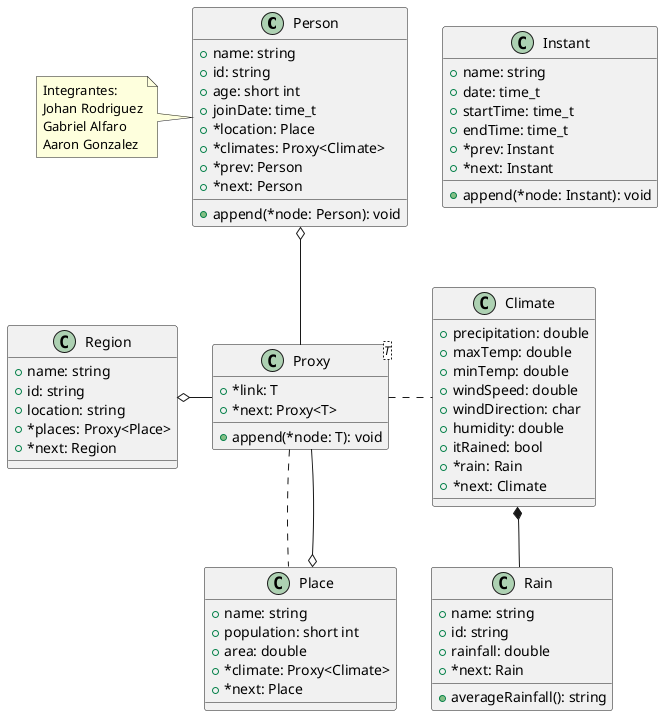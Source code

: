 @startuml Prueba

class Person {
    + name: string
    + id: string
    + age: short int
    + joinDate: time_t
    + *location: Place
    + *climates: Proxy<Climate>
    + *prev: Person
    + *next: Person

    + append(*node: Person): void
}

class Proxy<T> {
    + *link: T
    + *next: Proxy<T>

    + append(*node: T): void
}

class Climate {
    + precipitation: double
    + maxTemp: double
    + minTemp: double
    + windSpeed: double
    + windDirection: char
    + humidity: double
    + itRained: bool
    + *rain: Rain
    + *next: Climate
}

class Rain {
    + name: string
    + id: string
    + rainfall: double
    + *next: Rain

    + averageRainfall(): string
}

class Region {
    + name: string
    + id: string
    + location: string
    + *places: Proxy<Place>
    + *next: Region
}

class Place {
    + name: string
    + population: short int
    + area: double
    + *climate: Proxy<Climate>
    + *next: Place
}

class Instant {
    + name: string
    + date: time_t
    + startTime: time_t
    + endTime: time_t
    + *prev: Instant
    + *next: Instant

    + append(*node: Instant): void
}

Person o-down- Proxy
Proxy .right. Climate
Climate *-down- Rain
Region o-right- Proxy
Proxy .down. Place
Place o-up- Proxy

note left of Person
    Integrantes:
    Johan Rodriguez
    Gabriel Alfaro
    Aaron Gonzalez
endnote

@enduml
